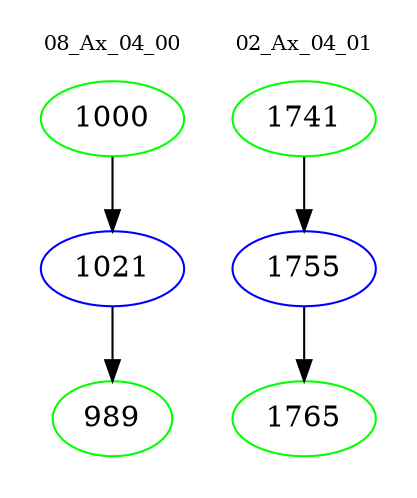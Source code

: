 digraph{
subgraph cluster_0 {
color = white
label = "08_Ax_04_00";
fontsize=10;
T0_1000 [label="1000", color="green"]
T0_1000 -> T0_1021 [color="black"]
T0_1021 [label="1021", color="blue"]
T0_1021 -> T0_989 [color="black"]
T0_989 [label="989", color="green"]
}
subgraph cluster_1 {
color = white
label = "02_Ax_04_01";
fontsize=10;
T1_1741 [label="1741", color="green"]
T1_1741 -> T1_1755 [color="black"]
T1_1755 [label="1755", color="blue"]
T1_1755 -> T1_1765 [color="black"]
T1_1765 [label="1765", color="green"]
}
}
